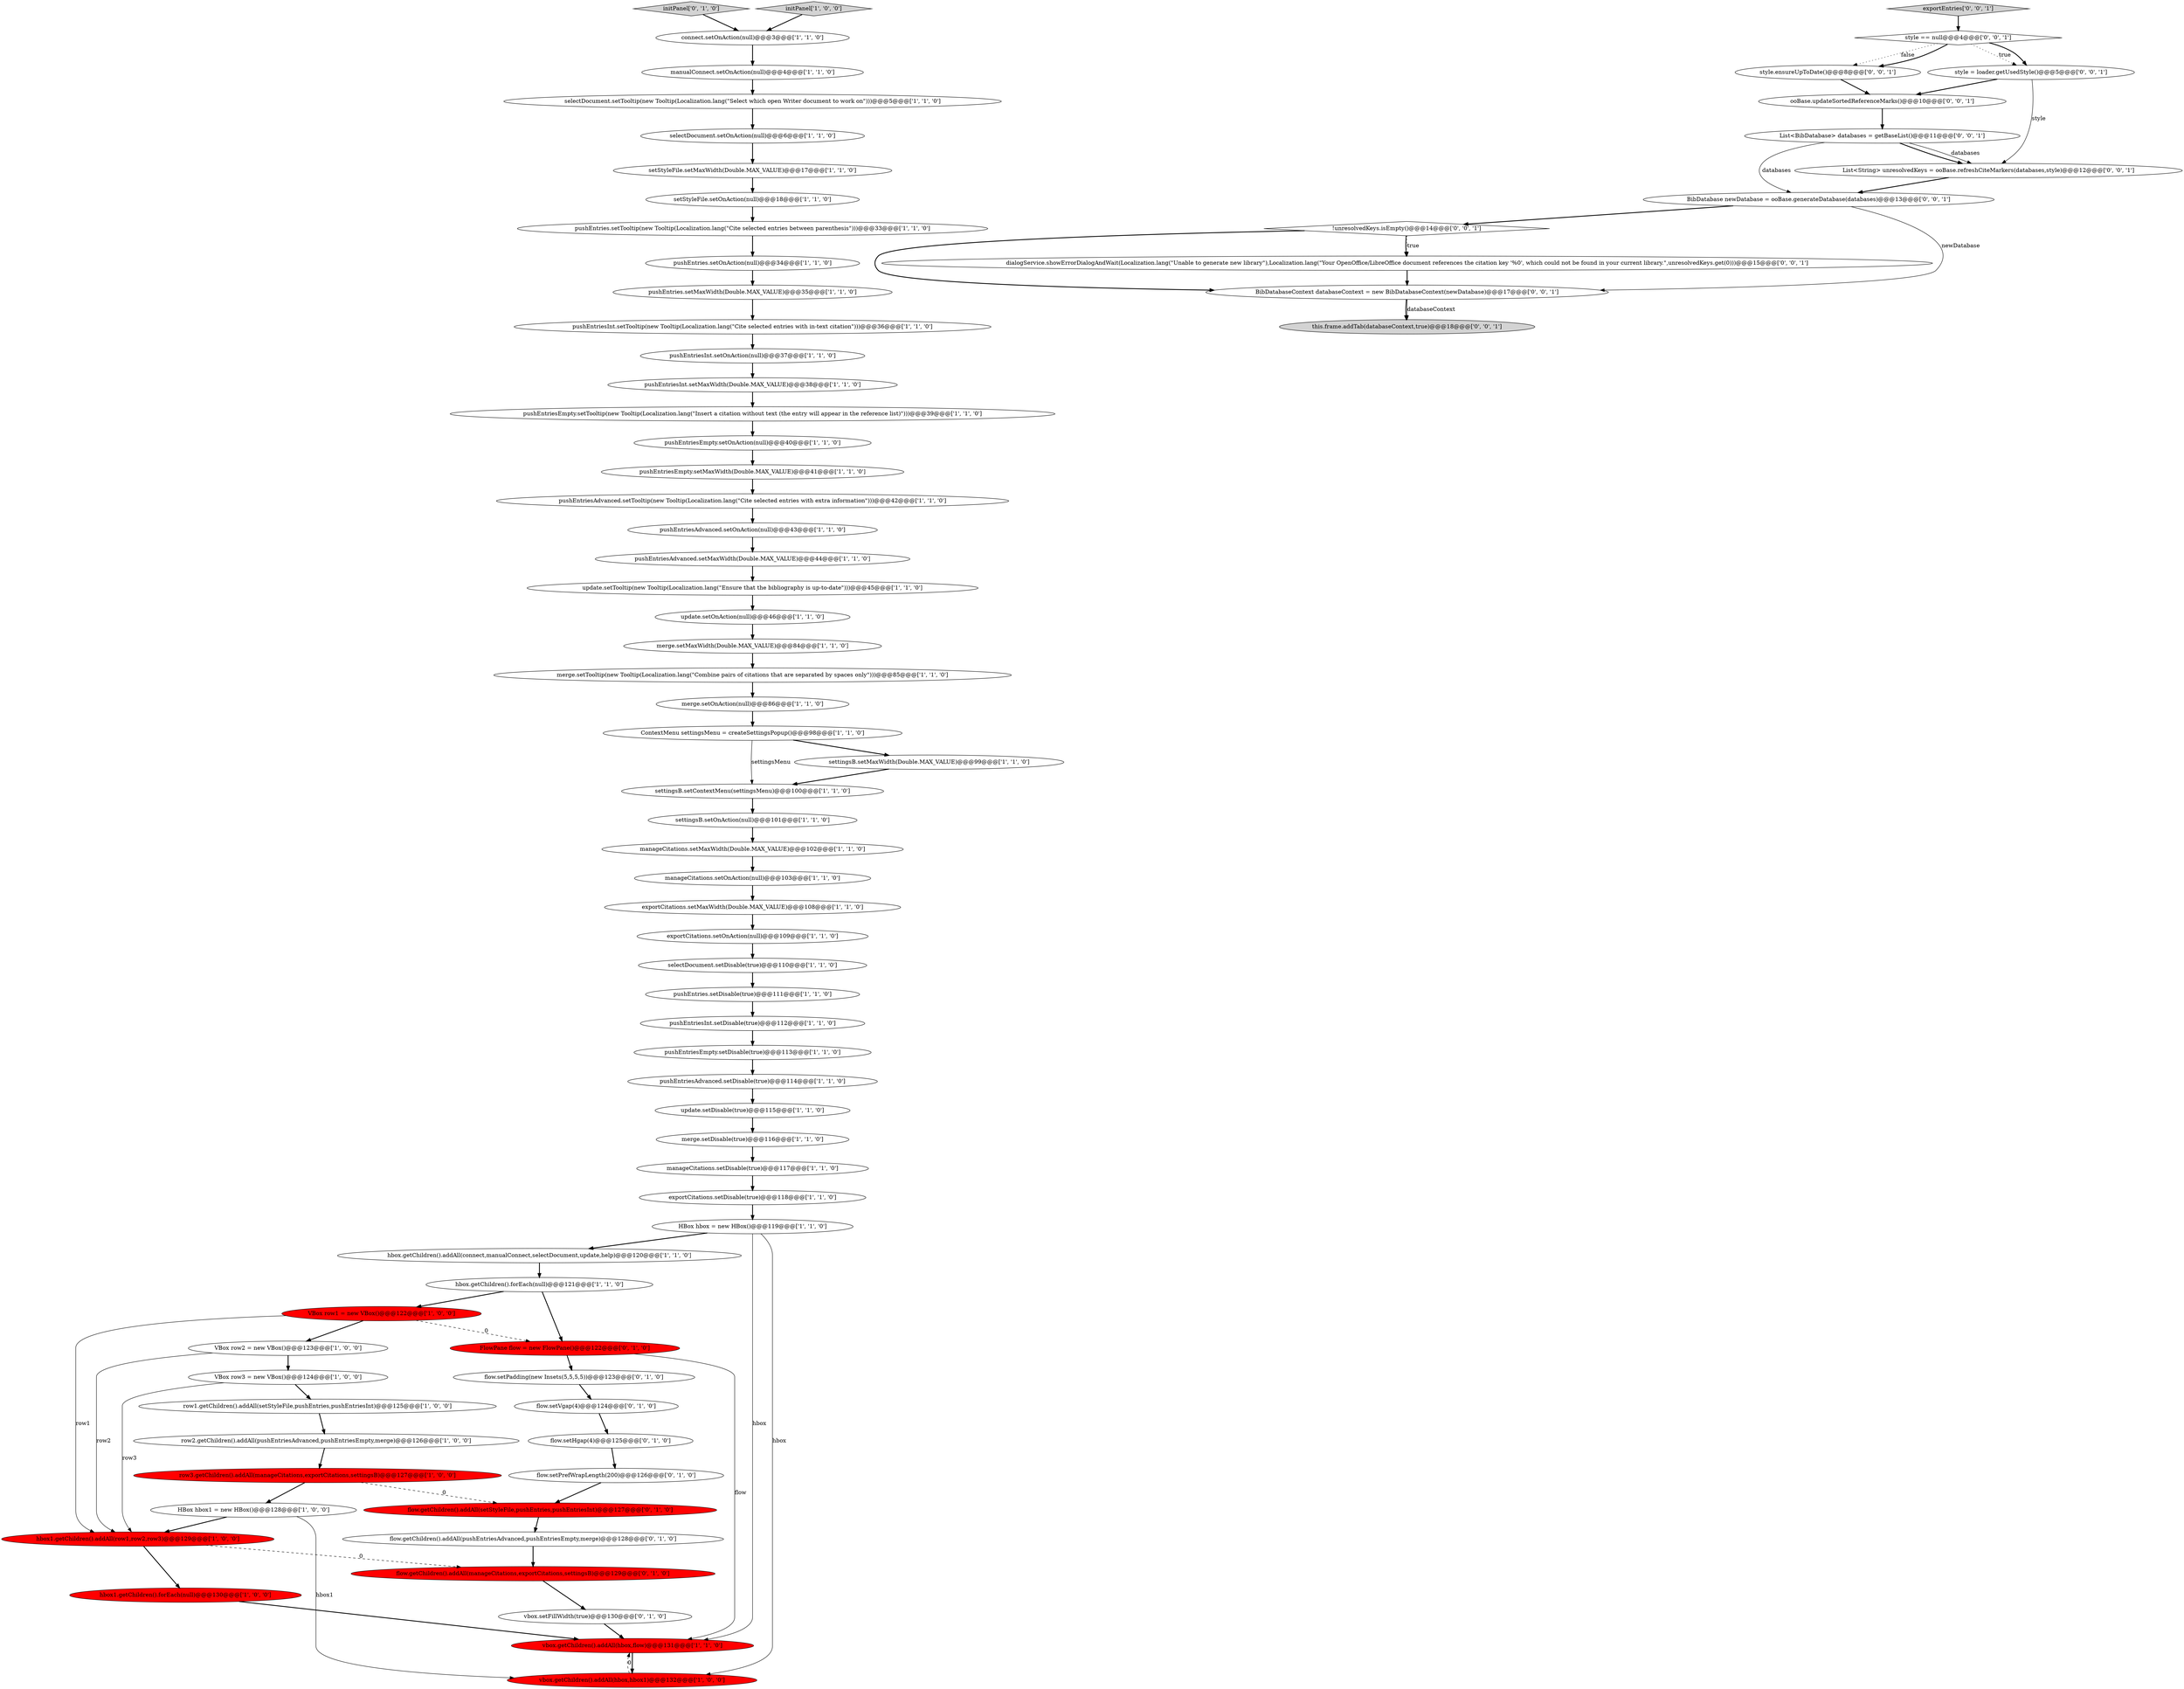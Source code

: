 digraph {
47 [style = filled, label = "update.setTooltip(new Tooltip(Localization.lang(\"Ensure that the bibliography is up-to-date\")))@@@45@@@['1', '1', '0']", fillcolor = white, shape = ellipse image = "AAA0AAABBB1BBB"];
60 [style = filled, label = "flow.getChildren().addAll(pushEntriesAdvanced,pushEntriesEmpty,merge)@@@128@@@['0', '1', '0']", fillcolor = white, shape = ellipse image = "AAA0AAABBB2BBB"];
40 [style = filled, label = "hbox.getChildren().addAll(connect,manualConnect,selectDocument,update,help)@@@120@@@['1', '1', '0']", fillcolor = white, shape = ellipse image = "AAA0AAABBB1BBB"];
55 [style = filled, label = "flow.setHgap(4)@@@125@@@['0', '1', '0']", fillcolor = white, shape = ellipse image = "AAA0AAABBB2BBB"];
1 [style = filled, label = "pushEntriesEmpty.setDisable(true)@@@113@@@['1', '1', '0']", fillcolor = white, shape = ellipse image = "AAA0AAABBB1BBB"];
67 [style = filled, label = "style.ensureUpToDate()@@@8@@@['0', '0', '1']", fillcolor = white, shape = ellipse image = "AAA0AAABBB3BBB"];
75 [style = filled, label = "!unresolvedKeys.isEmpty()@@@14@@@['0', '0', '1']", fillcolor = white, shape = diamond image = "AAA0AAABBB3BBB"];
15 [style = filled, label = "setStyleFile.setOnAction(null)@@@18@@@['1', '1', '0']", fillcolor = white, shape = ellipse image = "AAA0AAABBB1BBB"];
45 [style = filled, label = "pushEntriesAdvanced.setTooltip(new Tooltip(Localization.lang(\"Cite selected entries with extra information\")))@@@42@@@['1', '1', '0']", fillcolor = white, shape = ellipse image = "AAA0AAABBB1BBB"];
49 [style = filled, label = "ContextMenu settingsMenu = createSettingsPopup()@@@98@@@['1', '1', '0']", fillcolor = white, shape = ellipse image = "AAA0AAABBB1BBB"];
76 [style = filled, label = "this.frame.addTab(databaseContext,true)@@@18@@@['0', '0', '1']", fillcolor = lightgray, shape = ellipse image = "AAA0AAABBB3BBB"];
16 [style = filled, label = "selectDocument.setOnAction(null)@@@6@@@['1', '1', '0']", fillcolor = white, shape = ellipse image = "AAA0AAABBB1BBB"];
0 [style = filled, label = "merge.setOnAction(null)@@@86@@@['1', '1', '0']", fillcolor = white, shape = ellipse image = "AAA0AAABBB1BBB"];
17 [style = filled, label = "selectDocument.setDisable(true)@@@110@@@['1', '1', '0']", fillcolor = white, shape = ellipse image = "AAA0AAABBB1BBB"];
28 [style = filled, label = "exportCitations.setDisable(true)@@@118@@@['1', '1', '0']", fillcolor = white, shape = ellipse image = "AAA0AAABBB1BBB"];
11 [style = filled, label = "pushEntries.setDisable(true)@@@111@@@['1', '1', '0']", fillcolor = white, shape = ellipse image = "AAA0AAABBB1BBB"];
7 [style = filled, label = "settingsB.setOnAction(null)@@@101@@@['1', '1', '0']", fillcolor = white, shape = ellipse image = "AAA0AAABBB1BBB"];
22 [style = filled, label = "merge.setDisable(true)@@@116@@@['1', '1', '0']", fillcolor = white, shape = ellipse image = "AAA0AAABBB1BBB"];
48 [style = filled, label = "row2.getChildren().addAll(pushEntriesAdvanced,pushEntriesEmpty,merge)@@@126@@@['1', '0', '0']", fillcolor = white, shape = ellipse image = "AAA0AAABBB1BBB"];
51 [style = filled, label = "exportCitations.setMaxWidth(Double.MAX_VALUE)@@@108@@@['1', '1', '0']", fillcolor = white, shape = ellipse image = "AAA0AAABBB1BBB"];
2 [style = filled, label = "pushEntriesEmpty.setOnAction(null)@@@40@@@['1', '1', '0']", fillcolor = white, shape = ellipse image = "AAA0AAABBB1BBB"];
71 [style = filled, label = "BibDatabaseContext databaseContext = new BibDatabaseContext(newDatabase)@@@17@@@['0', '0', '1']", fillcolor = white, shape = ellipse image = "AAA0AAABBB3BBB"];
26 [style = filled, label = "row3.getChildren().addAll(manageCitations,exportCitations,settingsB)@@@127@@@['1', '0', '0']", fillcolor = red, shape = ellipse image = "AAA1AAABBB1BBB"];
46 [style = filled, label = "exportCitations.setOnAction(null)@@@109@@@['1', '1', '0']", fillcolor = white, shape = ellipse image = "AAA0AAABBB1BBB"];
18 [style = filled, label = "VBox row3 = new VBox()@@@124@@@['1', '0', '0']", fillcolor = white, shape = ellipse image = "AAA0AAABBB1BBB"];
20 [style = filled, label = "manualConnect.setOnAction(null)@@@4@@@['1', '1', '0']", fillcolor = white, shape = ellipse image = "AAA0AAABBB1BBB"];
31 [style = filled, label = "HBox hbox = new HBox()@@@119@@@['1', '1', '0']", fillcolor = white, shape = ellipse image = "AAA0AAABBB1BBB"];
3 [style = filled, label = "pushEntries.setTooltip(new Tooltip(Localization.lang(\"Cite selected entries between parenthesis\")))@@@33@@@['1', '1', '0']", fillcolor = white, shape = ellipse image = "AAA0AAABBB1BBB"];
23 [style = filled, label = "row1.getChildren().addAll(setStyleFile,pushEntries,pushEntriesInt)@@@125@@@['1', '0', '0']", fillcolor = white, shape = ellipse image = "AAA0AAABBB1BBB"];
37 [style = filled, label = "pushEntriesAdvanced.setDisable(true)@@@114@@@['1', '1', '0']", fillcolor = white, shape = ellipse image = "AAA0AAABBB1BBB"];
19 [style = filled, label = "hbox.getChildren().forEach(null)@@@121@@@['1', '1', '0']", fillcolor = white, shape = ellipse image = "AAA0AAABBB1BBB"];
58 [style = filled, label = "flow.setPadding(new Insets(5,5,5,5))@@@123@@@['0', '1', '0']", fillcolor = white, shape = ellipse image = "AAA0AAABBB2BBB"];
59 [style = filled, label = "flow.getChildren().addAll(setStyleFile,pushEntries,pushEntriesInt)@@@127@@@['0', '1', '0']", fillcolor = red, shape = ellipse image = "AAA1AAABBB2BBB"];
68 [style = filled, label = "style == null@@@4@@@['0', '0', '1']", fillcolor = white, shape = diamond image = "AAA0AAABBB3BBB"];
30 [style = filled, label = "VBox row2 = new VBox()@@@123@@@['1', '0', '0']", fillcolor = white, shape = ellipse image = "AAA0AAABBB1BBB"];
12 [style = filled, label = "vbox.getChildren().addAll(hbox,hbox1)@@@132@@@['1', '0', '0']", fillcolor = red, shape = ellipse image = "AAA1AAABBB1BBB"];
39 [style = filled, label = "connect.setOnAction(null)@@@3@@@['1', '1', '0']", fillcolor = white, shape = ellipse image = "AAA0AAABBB1BBB"];
50 [style = filled, label = "setStyleFile.setMaxWidth(Double.MAX_VALUE)@@@17@@@['1', '1', '0']", fillcolor = white, shape = ellipse image = "AAA0AAABBB1BBB"];
63 [style = filled, label = "vbox.setFillWidth(true)@@@130@@@['0', '1', '0']", fillcolor = white, shape = ellipse image = "AAA0AAABBB2BBB"];
8 [style = filled, label = "VBox row1 = new VBox()@@@122@@@['1', '0', '0']", fillcolor = red, shape = ellipse image = "AAA1AAABBB1BBB"];
53 [style = filled, label = "update.setOnAction(null)@@@46@@@['1', '1', '0']", fillcolor = white, shape = ellipse image = "AAA0AAABBB1BBB"];
73 [style = filled, label = "BibDatabase newDatabase = ooBase.generateDatabase(databases)@@@13@@@['0', '0', '1']", fillcolor = white, shape = ellipse image = "AAA0AAABBB3BBB"];
69 [style = filled, label = "dialogService.showErrorDialogAndWait(Localization.lang(\"Unable to generate new library\"),Localization.lang(\"Your OpenOffice/LibreOffice document references the citation key '%0', which could not be found in your current library.\",unresolvedKeys.get(0)))@@@15@@@['0', '0', '1']", fillcolor = white, shape = ellipse image = "AAA0AAABBB3BBB"];
33 [style = filled, label = "selectDocument.setTooltip(new Tooltip(Localization.lang(\"Select which open Writer document to work on\")))@@@5@@@['1', '1', '0']", fillcolor = white, shape = ellipse image = "AAA0AAABBB1BBB"];
54 [style = filled, label = "settingsB.setContextMenu(settingsMenu)@@@100@@@['1', '1', '0']", fillcolor = white, shape = ellipse image = "AAA0AAABBB1BBB"];
57 [style = filled, label = "initPanel['0', '1', '0']", fillcolor = lightgray, shape = diamond image = "AAA0AAABBB2BBB"];
64 [style = filled, label = "flow.getChildren().addAll(manageCitations,exportCitations,settingsB)@@@129@@@['0', '1', '0']", fillcolor = red, shape = ellipse image = "AAA1AAABBB2BBB"];
70 [style = filled, label = "List<String> unresolvedKeys = ooBase.refreshCiteMarkers(databases,style)@@@12@@@['0', '0', '1']", fillcolor = white, shape = ellipse image = "AAA0AAABBB3BBB"];
4 [style = filled, label = "pushEntriesInt.setMaxWidth(Double.MAX_VALUE)@@@38@@@['1', '1', '0']", fillcolor = white, shape = ellipse image = "AAA0AAABBB1BBB"];
21 [style = filled, label = "manageCitations.setMaxWidth(Double.MAX_VALUE)@@@102@@@['1', '1', '0']", fillcolor = white, shape = ellipse image = "AAA0AAABBB1BBB"];
6 [style = filled, label = "vbox.getChildren().addAll(hbox,flow)@@@131@@@['1', '1', '0']", fillcolor = red, shape = ellipse image = "AAA1AAABBB1BBB"];
9 [style = filled, label = "pushEntries.setMaxWidth(Double.MAX_VALUE)@@@35@@@['1', '1', '0']", fillcolor = white, shape = ellipse image = "AAA0AAABBB1BBB"];
24 [style = filled, label = "pushEntriesInt.setTooltip(new Tooltip(Localization.lang(\"Cite selected entries with in-text citation\")))@@@36@@@['1', '1', '0']", fillcolor = white, shape = ellipse image = "AAA0AAABBB1BBB"];
27 [style = filled, label = "merge.setTooltip(new Tooltip(Localization.lang(\"Combine pairs of citations that are separated by spaces only\")))@@@85@@@['1', '1', '0']", fillcolor = white, shape = ellipse image = "AAA0AAABBB1BBB"];
56 [style = filled, label = "flow.setPrefWrapLength(200)@@@126@@@['0', '1', '0']", fillcolor = white, shape = ellipse image = "AAA0AAABBB2BBB"];
36 [style = filled, label = "hbox1.getChildren().addAll(row1,row2,row3)@@@129@@@['1', '0', '0']", fillcolor = red, shape = ellipse image = "AAA1AAABBB1BBB"];
44 [style = filled, label = "hbox1.getChildren().forEach(null)@@@130@@@['1', '0', '0']", fillcolor = red, shape = ellipse image = "AAA1AAABBB1BBB"];
32 [style = filled, label = "pushEntriesInt.setOnAction(null)@@@37@@@['1', '1', '0']", fillcolor = white, shape = ellipse image = "AAA0AAABBB1BBB"];
62 [style = filled, label = "FlowPane flow = new FlowPane()@@@122@@@['0', '1', '0']", fillcolor = red, shape = ellipse image = "AAA1AAABBB2BBB"];
10 [style = filled, label = "pushEntriesAdvanced.setMaxWidth(Double.MAX_VALUE)@@@44@@@['1', '1', '0']", fillcolor = white, shape = ellipse image = "AAA0AAABBB1BBB"];
13 [style = filled, label = "pushEntriesInt.setDisable(true)@@@112@@@['1', '1', '0']", fillcolor = white, shape = ellipse image = "AAA0AAABBB1BBB"];
35 [style = filled, label = "HBox hbox1 = new HBox()@@@128@@@['1', '0', '0']", fillcolor = white, shape = ellipse image = "AAA0AAABBB1BBB"];
42 [style = filled, label = "initPanel['1', '0', '0']", fillcolor = lightgray, shape = diamond image = "AAA0AAABBB1BBB"];
14 [style = filled, label = "update.setDisable(true)@@@115@@@['1', '1', '0']", fillcolor = white, shape = ellipse image = "AAA0AAABBB1BBB"];
61 [style = filled, label = "flow.setVgap(4)@@@124@@@['0', '1', '0']", fillcolor = white, shape = ellipse image = "AAA0AAABBB2BBB"];
74 [style = filled, label = "ooBase.updateSortedReferenceMarks()@@@10@@@['0', '0', '1']", fillcolor = white, shape = ellipse image = "AAA0AAABBB3BBB"];
43 [style = filled, label = "pushEntriesAdvanced.setOnAction(null)@@@43@@@['1', '1', '0']", fillcolor = white, shape = ellipse image = "AAA0AAABBB1BBB"];
29 [style = filled, label = "settingsB.setMaxWidth(Double.MAX_VALUE)@@@99@@@['1', '1', '0']", fillcolor = white, shape = ellipse image = "AAA0AAABBB1BBB"];
25 [style = filled, label = "pushEntriesEmpty.setTooltip(new Tooltip(Localization.lang(\"Insert a citation without text (the entry will appear in the reference list)\")))@@@39@@@['1', '1', '0']", fillcolor = white, shape = ellipse image = "AAA0AAABBB1BBB"];
72 [style = filled, label = "exportEntries['0', '0', '1']", fillcolor = lightgray, shape = diamond image = "AAA0AAABBB3BBB"];
66 [style = filled, label = "List<BibDatabase> databases = getBaseList()@@@11@@@['0', '0', '1']", fillcolor = white, shape = ellipse image = "AAA0AAABBB3BBB"];
34 [style = filled, label = "pushEntriesEmpty.setMaxWidth(Double.MAX_VALUE)@@@41@@@['1', '1', '0']", fillcolor = white, shape = ellipse image = "AAA0AAABBB1BBB"];
38 [style = filled, label = "merge.setMaxWidth(Double.MAX_VALUE)@@@84@@@['1', '1', '0']", fillcolor = white, shape = ellipse image = "AAA0AAABBB1BBB"];
52 [style = filled, label = "pushEntries.setOnAction(null)@@@34@@@['1', '1', '0']", fillcolor = white, shape = ellipse image = "AAA0AAABBB1BBB"];
41 [style = filled, label = "manageCitations.setDisable(true)@@@117@@@['1', '1', '0']", fillcolor = white, shape = ellipse image = "AAA0AAABBB1BBB"];
65 [style = filled, label = "style = loader.getUsedStyle()@@@5@@@['0', '0', '1']", fillcolor = white, shape = ellipse image = "AAA0AAABBB3BBB"];
5 [style = filled, label = "manageCitations.setOnAction(null)@@@103@@@['1', '1', '0']", fillcolor = white, shape = ellipse image = "AAA0AAABBB1BBB"];
8->30 [style = bold, label=""];
66->73 [style = solid, label="databases"];
4->25 [style = bold, label=""];
24->32 [style = bold, label=""];
73->75 [style = bold, label=""];
30->18 [style = bold, label=""];
13->1 [style = bold, label=""];
41->28 [style = bold, label=""];
31->12 [style = solid, label="hbox"];
70->73 [style = bold, label=""];
45->43 [style = bold, label=""];
57->39 [style = bold, label=""];
18->36 [style = solid, label="row3"];
11->13 [style = bold, label=""];
26->35 [style = bold, label=""];
31->40 [style = bold, label=""];
65->70 [style = solid, label="style"];
32->4 [style = bold, label=""];
53->38 [style = bold, label=""];
9->24 [style = bold, label=""];
47->53 [style = bold, label=""];
33->16 [style = bold, label=""];
30->36 [style = solid, label="row2"];
59->60 [style = bold, label=""];
27->0 [style = bold, label=""];
36->44 [style = bold, label=""];
65->74 [style = bold, label=""];
52->9 [style = bold, label=""];
60->64 [style = bold, label=""];
2->34 [style = bold, label=""];
14->22 [style = bold, label=""];
22->41 [style = bold, label=""];
75->69 [style = bold, label=""];
25->2 [style = bold, label=""];
23->48 [style = bold, label=""];
61->55 [style = bold, label=""];
75->69 [style = dotted, label="true"];
19->62 [style = bold, label=""];
43->10 [style = bold, label=""];
39->20 [style = bold, label=""];
62->6 [style = solid, label="flow"];
73->71 [style = solid, label="newDatabase"];
58->61 [style = bold, label=""];
66->70 [style = bold, label=""];
54->7 [style = bold, label=""];
18->23 [style = bold, label=""];
68->65 [style = dotted, label="true"];
28->31 [style = bold, label=""];
42->39 [style = bold, label=""];
68->65 [style = bold, label=""];
38->27 [style = bold, label=""];
40->19 [style = bold, label=""];
8->62 [style = dashed, label="0"];
63->6 [style = bold, label=""];
15->3 [style = bold, label=""];
29->54 [style = bold, label=""];
16->50 [style = bold, label=""];
48->26 [style = bold, label=""];
71->76 [style = bold, label=""];
74->66 [style = bold, label=""];
21->5 [style = bold, label=""];
12->6 [style = dashed, label="0"];
0->49 [style = bold, label=""];
66->70 [style = solid, label="databases"];
68->67 [style = dotted, label="false"];
50->15 [style = bold, label=""];
56->59 [style = bold, label=""];
1->37 [style = bold, label=""];
49->29 [style = bold, label=""];
6->12 [style = bold, label=""];
26->59 [style = dashed, label="0"];
71->76 [style = solid, label="databaseContext"];
44->6 [style = bold, label=""];
5->51 [style = bold, label=""];
3->52 [style = bold, label=""];
68->67 [style = bold, label=""];
34->45 [style = bold, label=""];
67->74 [style = bold, label=""];
64->63 [style = bold, label=""];
62->58 [style = bold, label=""];
51->46 [style = bold, label=""];
19->8 [style = bold, label=""];
55->56 [style = bold, label=""];
20->33 [style = bold, label=""];
36->64 [style = dashed, label="0"];
37->14 [style = bold, label=""];
31->6 [style = solid, label="hbox"];
69->71 [style = bold, label=""];
49->54 [style = solid, label="settingsMenu"];
10->47 [style = bold, label=""];
7->21 [style = bold, label=""];
75->71 [style = bold, label=""];
8->36 [style = solid, label="row1"];
35->36 [style = bold, label=""];
46->17 [style = bold, label=""];
72->68 [style = bold, label=""];
35->12 [style = solid, label="hbox1"];
17->11 [style = bold, label=""];
}
